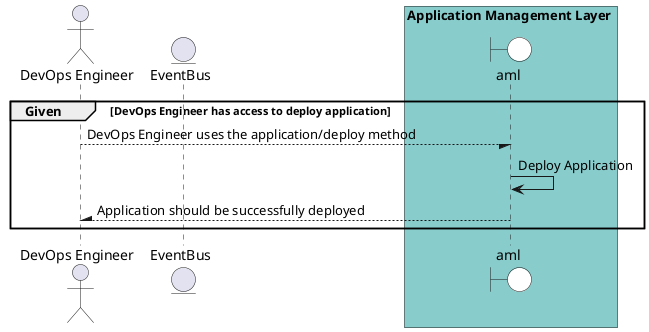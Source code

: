 @startuml


actor "DevOps Engineer"


entity EventBus

box Application Management Layer #88cccc
    boundary aml #white
end box


group Given [DevOps Engineer has access to deploy application]

"DevOps Engineer" --/ aml: DevOps Engineer uses the application/deploy method
"aml" -> aml: Deploy Application



"DevOps Engineer" /-- aml: Application should be successfully deployed


end

@enduml

